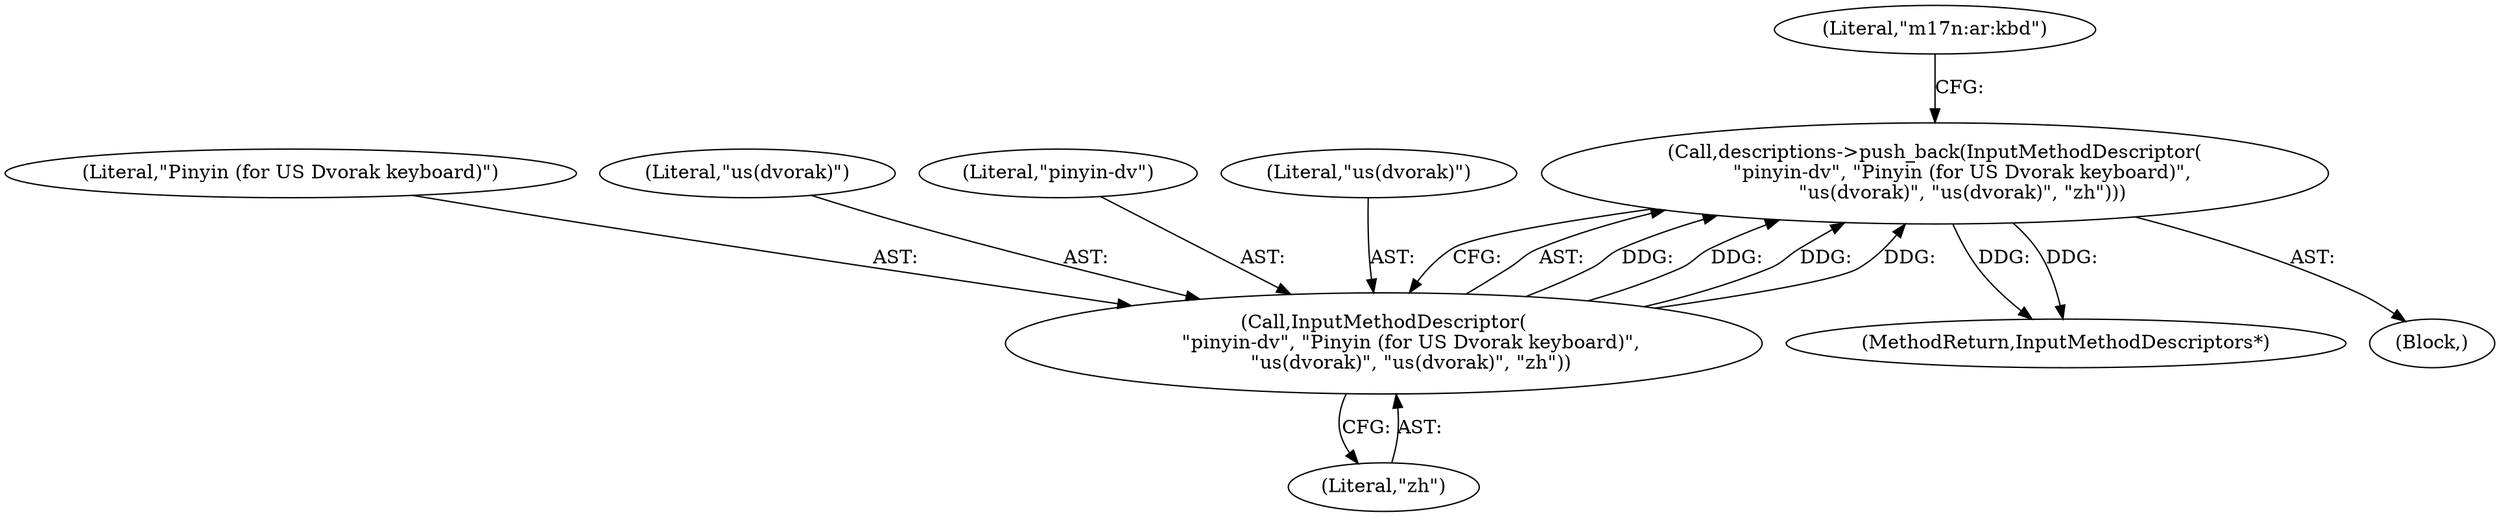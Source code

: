 digraph "1_Chrome_dc7b094a338c6c521f918f478e993f0f74bbea0d_12@del" {
"1000334" [label="(Call,descriptions->push_back(InputMethodDescriptor(\n         \"pinyin-dv\", \"Pinyin (for US Dvorak keyboard)\",\n         \"us(dvorak)\", \"us(dvorak)\", \"zh\")))"];
"1000335" [label="(Call,InputMethodDescriptor(\n         \"pinyin-dv\", \"Pinyin (for US Dvorak keyboard)\",\n         \"us(dvorak)\", \"us(dvorak)\", \"zh\"))"];
"1000343" [label="(Literal,\"m17n:ar:kbd\")"];
"1000581" [label="(MethodReturn,InputMethodDescriptors*)"];
"1000334" [label="(Call,descriptions->push_back(InputMethodDescriptor(\n         \"pinyin-dv\", \"Pinyin (for US Dvorak keyboard)\",\n         \"us(dvorak)\", \"us(dvorak)\", \"zh\")))"];
"1000337" [label="(Literal,\"Pinyin (for US Dvorak keyboard)\")"];
"1000338" [label="(Literal,\"us(dvorak)\")"];
"1000340" [label="(Literal,\"zh\")"];
"1000336" [label="(Literal,\"pinyin-dv\")"];
"1000339" [label="(Literal,\"us(dvorak)\")"];
"1000101" [label="(Block,)"];
"1000335" [label="(Call,InputMethodDescriptor(\n         \"pinyin-dv\", \"Pinyin (for US Dvorak keyboard)\",\n         \"us(dvorak)\", \"us(dvorak)\", \"zh\"))"];
"1000334" -> "1000101"  [label="AST: "];
"1000334" -> "1000335"  [label="CFG: "];
"1000335" -> "1000334"  [label="AST: "];
"1000343" -> "1000334"  [label="CFG: "];
"1000334" -> "1000581"  [label="DDG: "];
"1000334" -> "1000581"  [label="DDG: "];
"1000335" -> "1000334"  [label="DDG: "];
"1000335" -> "1000334"  [label="DDG: "];
"1000335" -> "1000334"  [label="DDG: "];
"1000335" -> "1000334"  [label="DDG: "];
"1000335" -> "1000340"  [label="CFG: "];
"1000336" -> "1000335"  [label="AST: "];
"1000337" -> "1000335"  [label="AST: "];
"1000338" -> "1000335"  [label="AST: "];
"1000339" -> "1000335"  [label="AST: "];
"1000340" -> "1000335"  [label="AST: "];
}
